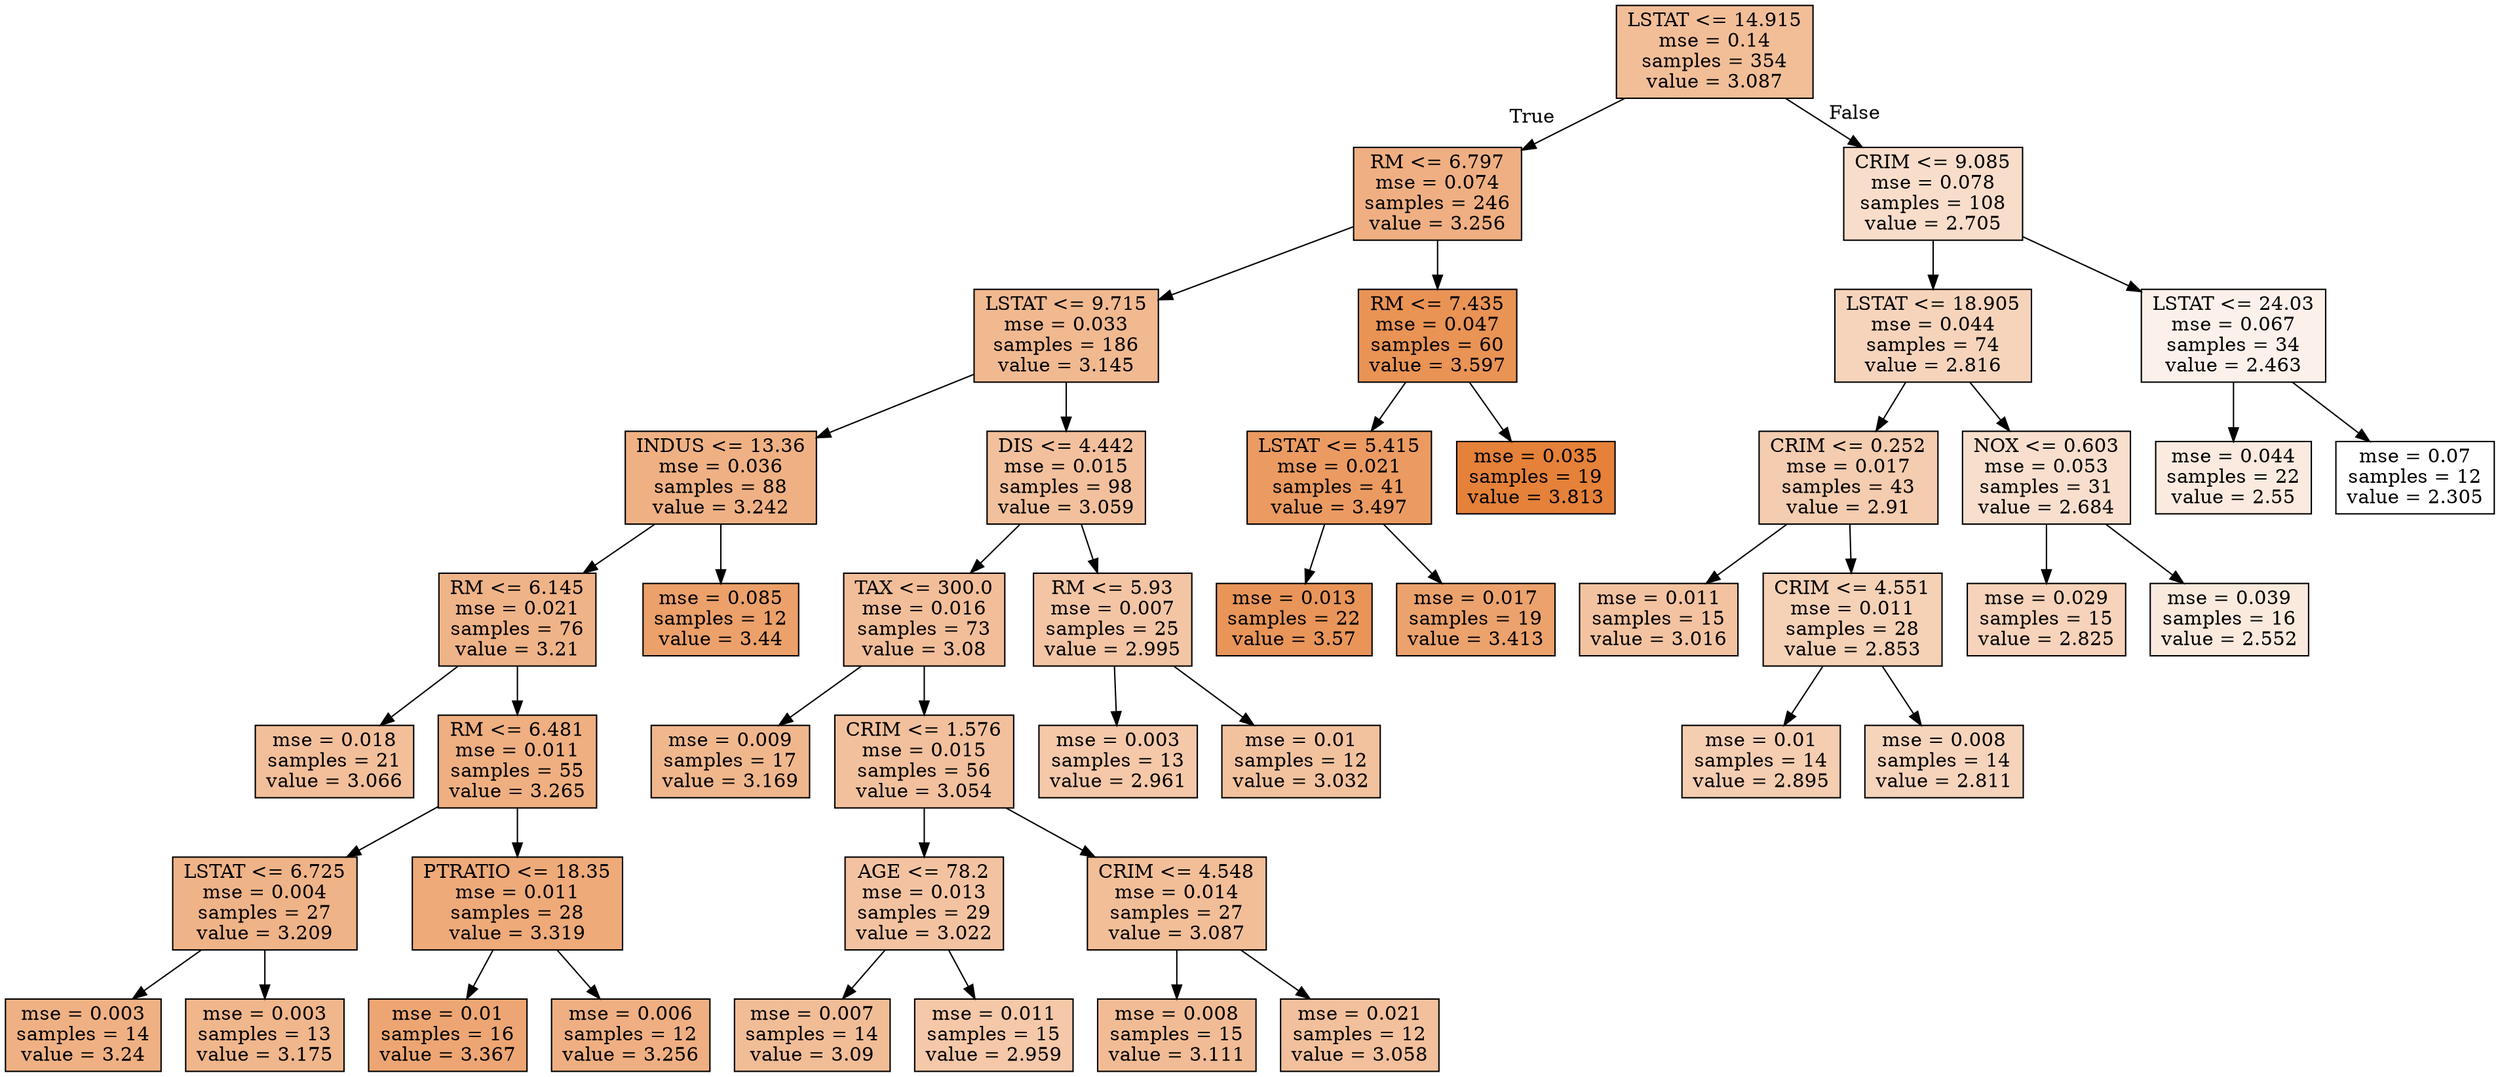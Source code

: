 digraph Tree {
node [shape=box, style="filled", color="black"] ;
0 [label="LSTAT <= 14.915\nmse = 0.14\nsamples = 354\nvalue = 3.087", fillcolor="#e5813984"] ;
1 [label="RM <= 6.797\nmse = 0.074\nsamples = 246\nvalue = 3.256", fillcolor="#e58139a1"] ;
0 -> 1 [labeldistance=2.5, labelangle=45, headlabel="True"] ;
2 [label="LSTAT <= 9.715\nmse = 0.033\nsamples = 186\nvalue = 3.145", fillcolor="#e581398e"] ;
1 -> 2 ;
3 [label="INDUS <= 13.36\nmse = 0.036\nsamples = 88\nvalue = 3.242", fillcolor="#e581399e"] ;
2 -> 3 ;
4 [label="RM <= 6.145\nmse = 0.021\nsamples = 76\nvalue = 3.21", fillcolor="#e5813999"] ;
3 -> 4 ;
5 [label="mse = 0.018\nsamples = 21\nvalue = 3.066", fillcolor="#e5813981"] ;
4 -> 5 ;
6 [label="RM <= 6.481\nmse = 0.011\nsamples = 55\nvalue = 3.265", fillcolor="#e58139a2"] ;
4 -> 6 ;
7 [label="LSTAT <= 6.725\nmse = 0.004\nsamples = 27\nvalue = 3.209", fillcolor="#e5813999"] ;
6 -> 7 ;
8 [label="mse = 0.003\nsamples = 14\nvalue = 3.24", fillcolor="#e581399e"] ;
7 -> 8 ;
9 [label="mse = 0.003\nsamples = 13\nvalue = 3.175", fillcolor="#e5813993"] ;
7 -> 9 ;
10 [label="PTRATIO <= 18.35\nmse = 0.011\nsamples = 28\nvalue = 3.319", fillcolor="#e58139ac"] ;
6 -> 10 ;
11 [label="mse = 0.01\nsamples = 16\nvalue = 3.367", fillcolor="#e58139b4"] ;
10 -> 11 ;
12 [label="mse = 0.006\nsamples = 12\nvalue = 3.256", fillcolor="#e58139a1"] ;
10 -> 12 ;
13 [label="mse = 0.085\nsamples = 12\nvalue = 3.44", fillcolor="#e58139c0"] ;
3 -> 13 ;
14 [label="DIS <= 4.442\nmse = 0.015\nsamples = 98\nvalue = 3.059", fillcolor="#e581397f"] ;
2 -> 14 ;
15 [label="TAX <= 300.0\nmse = 0.016\nsamples = 73\nvalue = 3.08", fillcolor="#e5813983"] ;
14 -> 15 ;
16 [label="mse = 0.009\nsamples = 17\nvalue = 3.169", fillcolor="#e5813992"] ;
15 -> 16 ;
17 [label="CRIM <= 1.576\nmse = 0.015\nsamples = 56\nvalue = 3.054", fillcolor="#e581397f"] ;
15 -> 17 ;
18 [label="AGE <= 78.2\nmse = 0.013\nsamples = 29\nvalue = 3.022", fillcolor="#e5813979"] ;
17 -> 18 ;
19 [label="mse = 0.007\nsamples = 14\nvalue = 3.09", fillcolor="#e5813985"] ;
18 -> 19 ;
20 [label="mse = 0.011\nsamples = 15\nvalue = 2.959", fillcolor="#e581396f"] ;
18 -> 20 ;
21 [label="CRIM <= 4.548\nmse = 0.014\nsamples = 27\nvalue = 3.087", fillcolor="#e5813984"] ;
17 -> 21 ;
22 [label="mse = 0.008\nsamples = 15\nvalue = 3.111", fillcolor="#e5813988"] ;
21 -> 22 ;
23 [label="mse = 0.021\nsamples = 12\nvalue = 3.058", fillcolor="#e581397f"] ;
21 -> 23 ;
24 [label="RM <= 5.93\nmse = 0.007\nsamples = 25\nvalue = 2.995", fillcolor="#e5813975"] ;
14 -> 24 ;
25 [label="mse = 0.003\nsamples = 13\nvalue = 2.961", fillcolor="#e581396f"] ;
24 -> 25 ;
26 [label="mse = 0.01\nsamples = 12\nvalue = 3.032", fillcolor="#e581397b"] ;
24 -> 26 ;
27 [label="RM <= 7.435\nmse = 0.047\nsamples = 60\nvalue = 3.597", fillcolor="#e58139db"] ;
1 -> 27 ;
28 [label="LSTAT <= 5.415\nmse = 0.021\nsamples = 41\nvalue = 3.497", fillcolor="#e58139ca"] ;
27 -> 28 ;
29 [label="mse = 0.013\nsamples = 22\nvalue = 3.57", fillcolor="#e58139d6"] ;
28 -> 29 ;
30 [label="mse = 0.017\nsamples = 19\nvalue = 3.413", fillcolor="#e58139bb"] ;
28 -> 30 ;
31 [label="mse = 0.035\nsamples = 19\nvalue = 3.813", fillcolor="#e58139ff"] ;
27 -> 31 ;
32 [label="CRIM <= 9.085\nmse = 0.078\nsamples = 108\nvalue = 2.705", fillcolor="#e5813944"] ;
0 -> 32 [labeldistance=2.5, labelangle=-45, headlabel="False"] ;
33 [label="LSTAT <= 18.905\nmse = 0.044\nsamples = 74\nvalue = 2.816", fillcolor="#e5813956"] ;
32 -> 33 ;
34 [label="CRIM <= 0.252\nmse = 0.017\nsamples = 43\nvalue = 2.91", fillcolor="#e5813966"] ;
33 -> 34 ;
35 [label="mse = 0.011\nsamples = 15\nvalue = 3.016", fillcolor="#e5813978"] ;
34 -> 35 ;
36 [label="CRIM <= 4.551\nmse = 0.011\nsamples = 28\nvalue = 2.853", fillcolor="#e581395d"] ;
34 -> 36 ;
37 [label="mse = 0.01\nsamples = 14\nvalue = 2.895", fillcolor="#e5813964"] ;
36 -> 37 ;
38 [label="mse = 0.008\nsamples = 14\nvalue = 2.811", fillcolor="#e5813956"] ;
36 -> 38 ;
39 [label="NOX <= 0.603\nmse = 0.053\nsamples = 31\nvalue = 2.684", fillcolor="#e5813940"] ;
33 -> 39 ;
40 [label="mse = 0.029\nsamples = 15\nvalue = 2.825", fillcolor="#e5813958"] ;
39 -> 40 ;
41 [label="mse = 0.039\nsamples = 16\nvalue = 2.552", fillcolor="#e581392a"] ;
39 -> 41 ;
42 [label="LSTAT <= 24.03\nmse = 0.067\nsamples = 34\nvalue = 2.463", fillcolor="#e581391b"] ;
32 -> 42 ;
43 [label="mse = 0.044\nsamples = 22\nvalue = 2.55", fillcolor="#e5813929"] ;
42 -> 43 ;
44 [label="mse = 0.07\nsamples = 12\nvalue = 2.305", fillcolor="#e5813900"] ;
42 -> 44 ;
}